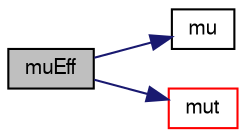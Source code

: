 digraph "muEff"
{
  bgcolor="transparent";
  edge [fontname="FreeSans",fontsize="10",labelfontname="FreeSans",labelfontsize="10"];
  node [fontname="FreeSans",fontsize="10",shape=record];
  rankdir="LR";
  Node21 [label="muEff",height=0.2,width=0.4,color="black", fillcolor="grey75", style="filled", fontcolor="black"];
  Node21 -> Node22 [color="midnightblue",fontsize="10",style="solid",fontname="FreeSans"];
  Node22 [label="mu",height=0.2,width=0.4,color="black",URL="$a31146.html#ad8b429f9c53a5232ddbc2b1cfe794afc",tooltip="Return the laminar dynamic viscosity. "];
  Node21 -> Node23 [color="midnightblue",fontsize="10",style="solid",fontname="FreeSans"];
  Node23 [label="mut",height=0.2,width=0.4,color="red",URL="$a31146.html#aa395348a8b14a74c66c25a439ed4adc5",tooltip="Return the turbulence dynamic viscosity. "];
}
